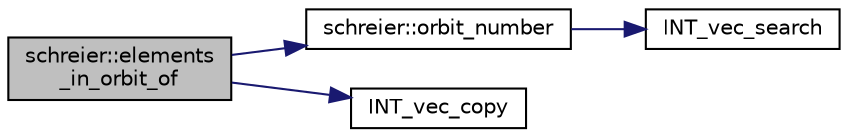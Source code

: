 digraph "schreier::elements_in_orbit_of"
{
  edge [fontname="Helvetica",fontsize="10",labelfontname="Helvetica",labelfontsize="10"];
  node [fontname="Helvetica",fontsize="10",shape=record];
  rankdir="LR";
  Node1043 [label="schreier::elements\l_in_orbit_of",height=0.2,width=0.4,color="black", fillcolor="grey75", style="filled", fontcolor="black"];
  Node1043 -> Node1044 [color="midnightblue",fontsize="10",style="solid",fontname="Helvetica"];
  Node1044 [label="schreier::orbit_number",height=0.2,width=0.4,color="black", fillcolor="white", style="filled",URL="$d3/dd6/classschreier.html#a65ae0e0466545deba181b987c27feb58"];
  Node1044 -> Node1045 [color="midnightblue",fontsize="10",style="solid",fontname="Helvetica"];
  Node1045 [label="INT_vec_search",height=0.2,width=0.4,color="black", fillcolor="white", style="filled",URL="$d5/de2/foundations_2data__structures_2data__structures_8h.html#ad103ef2316a1f671bdb68fd9cd9ba945"];
  Node1043 -> Node1046 [color="midnightblue",fontsize="10",style="solid",fontname="Helvetica"];
  Node1046 [label="INT_vec_copy",height=0.2,width=0.4,color="black", fillcolor="white", style="filled",URL="$df/dbf/sajeeb_8_c.html#ac2d875e27e009af6ec04d17254d11075"];
}
